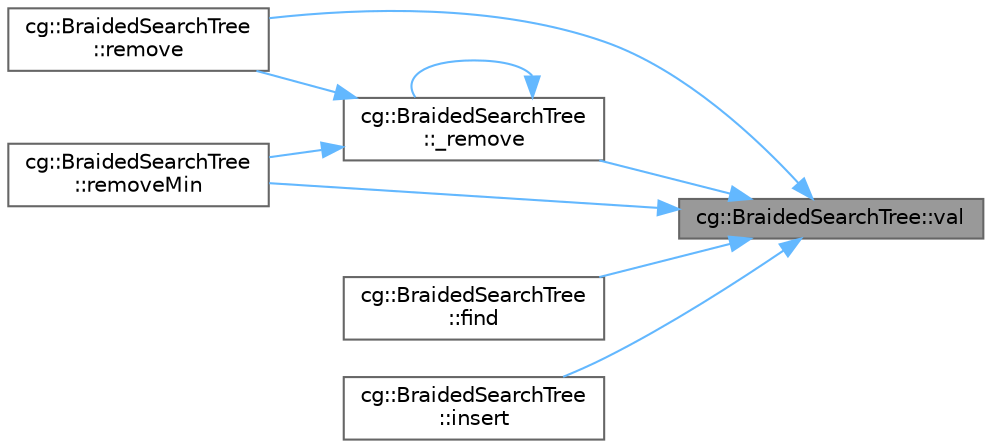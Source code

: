 digraph "cg::BraidedSearchTree::val"
{
 // LATEX_PDF_SIZE
  bgcolor="transparent";
  edge [fontname=Helvetica,fontsize=10,labelfontname=Helvetica,labelfontsize=10];
  node [fontname=Helvetica,fontsize=10,shape=box,height=0.2,width=0.4];
  rankdir="RL";
  Node1 [id="Node000001",label="cg::BraidedSearchTree::val",height=0.2,width=0.4,color="gray40", fillcolor="grey60", style="filled", fontcolor="black",tooltip=" "];
  Node1 -> Node2 [id="edge1_Node000001_Node000002",dir="back",color="steelblue1",style="solid",tooltip=" "];
  Node2 [id="Node000002",label="cg::BraidedSearchTree\l::_remove",height=0.2,width=0.4,color="grey40", fillcolor="white", style="filled",URL="$classcg_1_1_braided_search_tree.html#a04064a25dac120f83b67bf21c6874838",tooltip=" "];
  Node2 -> Node2 [id="edge2_Node000002_Node000002",dir="back",color="steelblue1",style="solid",tooltip=" "];
  Node2 -> Node3 [id="edge3_Node000002_Node000003",dir="back",color="steelblue1",style="solid",tooltip=" "];
  Node3 [id="Node000003",label="cg::BraidedSearchTree\l::remove",height=0.2,width=0.4,color="grey40", fillcolor="white", style="filled",URL="$classcg_1_1_braided_search_tree.html#afe778285c5fe1acc44c27f5cbd5f9567",tooltip=" "];
  Node2 -> Node4 [id="edge4_Node000002_Node000004",dir="back",color="steelblue1",style="solid",tooltip=" "];
  Node4 [id="Node000004",label="cg::BraidedSearchTree\l::removeMin",height=0.2,width=0.4,color="grey40", fillcolor="white", style="filled",URL="$classcg_1_1_braided_search_tree.html#a4507ac7e376e36ce19cf065a3c6109f2",tooltip=" "];
  Node1 -> Node5 [id="edge5_Node000001_Node000005",dir="back",color="steelblue1",style="solid",tooltip=" "];
  Node5 [id="Node000005",label="cg::BraidedSearchTree\l::find",height=0.2,width=0.4,color="grey40", fillcolor="white", style="filled",URL="$classcg_1_1_braided_search_tree.html#a24c23f5df862acb1519d3f6a9868a0e4",tooltip=" "];
  Node1 -> Node6 [id="edge6_Node000001_Node000006",dir="back",color="steelblue1",style="solid",tooltip=" "];
  Node6 [id="Node000006",label="cg::BraidedSearchTree\l::insert",height=0.2,width=0.4,color="grey40", fillcolor="white", style="filled",URL="$classcg_1_1_braided_search_tree.html#a81840081479749128568f24e6bddd75b",tooltip=" "];
  Node1 -> Node3 [id="edge7_Node000001_Node000003",dir="back",color="steelblue1",style="solid",tooltip=" "];
  Node1 -> Node4 [id="edge8_Node000001_Node000004",dir="back",color="steelblue1",style="solid",tooltip=" "];
}
